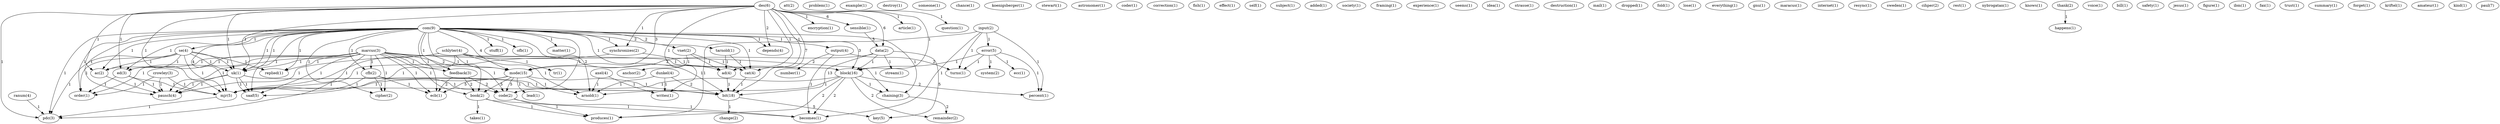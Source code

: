 digraph G {
  com [ label="com(9)" ];
  vnet [ label="vnet(2)" ];
  stuff [ label="stuff(1)" ];
  output [ label="output(4)" ];
  ofb [ label="ofb(1)" ];
  se [ label="se(4)" ];
  depends [ label="depends(4)" ];
  tarnold [ label="tarnold(1)" ];
  synchronizes [ label="synchronizes(2)" ];
  matter [ label="matter(1)" ];
  uk [ label="uk(1)" ];
  cat [ label="cat(4)" ];
  uk [ label="uk(1)" ];
  block [ label="block(16)" ];
  chaining [ label="chaining(3)" ];
  ad [ label="ad(4)" ];
  replied [ label="replied(1)" ];
  feedback [ label="feedback(3)" ];
  saaf [ label="saaf(5)" ];
  mode [ label="mode(15)" ];
  book [ label="book(2)" ];
  cfb [ label="cfb(2)" ];
  code [ label="code(2)" ];
  ac [ label="ac(2)" ];
  ed [ label="ed(3)" ];
  ecb [ label="ecb(1)" ];
  pausch [ label="pausch(4)" ];
  cipher [ label="cipher(2)" ];
  order [ label="order(1)" ];
  mjr [ label="mjr(5)" ];
  arnold [ label="arnold(1)" ];
  pdc [ label="pdc(3)" ];
  att [ label="att(2)" ];
  anchor [ label="anchor(2)" ];
  problem [ label="problem(1)" ];
  number [ label="number(1)" ];
  turns [ label="turns(1)" ];
  becomes [ label="becomes(1)" ];
  example [ label="example(1)" ];
  destroy [ label="destroy(1)" ];
  des [ label="des(6)" ];
  encryption [ label="encryption(1)" ];
  sensible [ label="sensible(1)" ];
  data [ label="data(2)" ];
  article [ label="article(1)" ];
  bit [ label="bit(18)" ];
  question [ label="question(1)" ];
  writes [ label="writes(1)" ];
  someone [ label="someone(1)" ];
  chance [ label="chance(1)" ];
  koenigsberger [ label="koenigsberger(1)" ];
  stewart [ label="stewart(1)" ];
  astronomer [ label="astronomer(1)" ];
  coder [ label="coder(1)" ];
  input [ label="input(2)" ];
  error [ label="error(5)" ];
  percent [ label="percent(1)" ];
  produces [ label="produces(1)" ];
  correction [ label="correction(1)" ];
  system [ label="system(2)" ];
  ecc [ label="ecc(1)" ];
  fish [ label="fish(1)" ];
  effect [ label="effect(1)" ];
  stream [ label="stream(1)" ];
  key [ label="key(5)" ];
  self [ label="self(1)" ];
  subject [ label="subject(1)" ];
  added [ label="added(1)" ];
  society [ label="society(1)" ];
  framing [ label="framing(1)" ];
  experience [ label="experience(1)" ];
  seems [ label="seems(1)" ];
  idea [ label="idea(1)" ];
  strasse [ label="strasse(1)" ];
  destruction [ label="destruction(1)" ];
  marcus [ label="marcus(3)" ];
  mail [ label="mail(1)" ];
  remainder [ label="remainder(2)" ];
  dunkel [ label="dunkel(4)" ];
  dropped [ label="dropped(1)" ];
  fold [ label="fold(1)" ];
  schlyter [ label="schlyter(4)" ];
  tr [ label="tr(1)" ];
  lead [ label="lead(1)" ];
  change [ label="change(2)" ];
  takes [ label="takes(1)" ];
  crowley [ label="crowley(3)" ];
  lose [ label="lose(1)" ];
  everything [ label="everything(1)" ];
  gnu [ label="gnu(1)" ];
  axel [ label="axel(4)" ];
  maracus [ label="maracus(1)" ];
  internet [ label="internet(1)" ];
  resync [ label="resync(1)" ];
  sweden [ label="sweden(1)" ];
  cihper [ label="cihper(2)" ];
  rest [ label="rest(1)" ];
  nybrogatan [ label="nybrogatan(1)" ];
  knows [ label="knows(1)" ];
  thank [ label="thank(2)" ];
  happens [ label="happens(1)" ];
  voice [ label="voice(1)" ];
  bill [ label="bill(1)" ];
  safety [ label="safety(1)" ];
  jesus [ label="jesus(1)" ];
  figure [ label="figure(1)" ];
  ibm [ label="ibm(1)" ];
  fax [ label="fax(1)" ];
  trust [ label="trust(1)" ];
  summary [ label="summary(1)" ];
  forget [ label="forget(1)" ];
  ranum [ label="ranum(4)" ];
  kriftel [ label="kriftel(1)" ];
  amateur [ label="amateur(1)" ];
  kind [ label="kind(1)" ];
  paul [ label="paul(7)" ];
  com -> vnet [ label="2" ];
  com -> stuff [ label="1" ];
  com -> output [ label="1" ];
  com -> ofb [ label="1" ];
  com -> se [ label="1" ];
  com -> depends [ label="1" ];
  com -> tarnold [ label="2" ];
  com -> synchronizes [ label="1" ];
  com -> matter [ label="1" ];
  com -> uk [ label="1" ];
  com -> cat [ label="1" ];
  com -> uk [ label="1" ];
  com -> block [ label="3" ];
  com -> chaining [ label="1" ];
  com -> ad [ label="1" ];
  com -> replied [ label="1" ];
  com -> feedback [ label="1" ];
  com -> saaf [ label="1" ];
  com -> mode [ label="4" ];
  com -> book [ label="1" ];
  com -> cfb [ label="1" ];
  com -> code [ label="1" ];
  com -> ac [ label="1" ];
  com -> ed [ label="1" ];
  com -> ecb [ label="1" ];
  com -> pausch [ label="1" ];
  com -> cipher [ label="1" ];
  com -> order [ label="1" ];
  com -> mjr [ label="4" ];
  com -> arnold [ label="2" ];
  com -> pdc [ label="1" ];
  vnet -> anchor [ label="1" ];
  vnet -> cat [ label="1" ];
  vnet -> ad [ label="1" ];
  output -> number [ label="2" ];
  output -> turns [ label="2" ];
  output -> becomes [ label="1" ];
  des -> encryption [ label="1" ];
  des -> sensible [ label="6" ];
  des -> depends [ label="2" ];
  des -> data [ label="6" ];
  des -> synchronizes [ label="1" ];
  des -> article [ label="1" ];
  des -> uk [ label="1" ];
  des -> cat [ label="1" ];
  des -> uk [ label="1" ];
  des -> block [ label="1" ];
  des -> ad [ label="1" ];
  des -> mode [ label="3" ];
  des -> bit [ label="7" ];
  des -> ac [ label="1" ];
  des -> ed [ label="1" ];
  des -> question [ label="1" ];
  des -> mjr [ label="1" ];
  des -> writes [ label="1" ];
  des -> pdc [ label="1" ];
  se -> uk [ label="1" ];
  se -> uk [ label="1" ];
  se -> replied [ label="1" ];
  se -> ac [ label="1" ];
  se -> ed [ label="1" ];
  se -> order [ label="1" ];
  se -> mjr [ label="1" ];
  se -> pdc [ label="1" ];
  sensible -> data [ label="5" ];
  input -> error [ label="1" ];
  input -> turns [ label="1" ];
  input -> percent [ label="1" ];
  input -> produces [ label="1" ];
  input -> becomes [ label="1" ];
  error -> system [ label="1" ];
  error -> turns [ label="1" ];
  error -> block [ label="1" ];
  error -> percent [ label="1" ];
  error -> ecc [ label="1" ];
  data -> block [ label="1" ];
  data -> mode [ label="2" ];
  data -> bit [ label="13" ];
  data -> stream [ label="1" ];
  data -> key [ label="5" ];
  tarnold -> cat [ label="1" ];
  tarnold -> ad [ label="1" ];
  synchronizes -> block [ label="1" ];
  synchronizes -> mjr [ label="1" ];
  uk -> saaf [ label="1" ];
  uk -> bit [ label="1" ];
  uk -> pausch [ label="1" ];
  cat -> bit [ label="1" ];
  marcus -> uk [ label="1" ];
  marcus -> block [ label="1" ];
  marcus -> chaining [ label="1" ];
  marcus -> replied [ label="1" ];
  marcus -> feedback [ label="1" ];
  marcus -> saaf [ label="1" ];
  marcus -> mode [ label="2" ];
  marcus -> book [ label="1" ];
  marcus -> cfb [ label="1" ];
  marcus -> code [ label="1" ];
  marcus -> ac [ label="1" ];
  marcus -> ed [ label="1" ];
  marcus -> ecb [ label="1" ];
  marcus -> pausch [ label="1" ];
  marcus -> cipher [ label="1" ];
  marcus -> order [ label="1" ];
  marcus -> pdc [ label="1" ];
  uk -> saaf [ label="1" ];
  uk -> bit [ label="1" ];
  uk -> pausch [ label="1" ];
  block -> chaining [ label="1" ];
  block -> percent [ label="2" ];
  block -> remainder [ label="2" ];
  block -> produces [ label="2" ];
  block -> becomes [ label="2" ];
  block -> mjr [ label="1" ];
  block -> arnold [ label="1" ];
  chaining -> remainder [ label="2" ];
  ad -> bit [ label="1" ];
  dunkel -> bit [ label="2" ];
  dunkel -> writes [ label="1" ];
  dunkel -> arnold [ label="1" ];
  feedback -> book [ label="2" ];
  feedback -> code [ label="2" ];
  feedback -> ecb [ label="2" ];
  schlyter -> saaf [ label="1" ];
  schlyter -> mode [ label="1" ];
  schlyter -> bit [ label="1" ];
  schlyter -> tr [ label="1" ];
  schlyter -> pausch [ label="1" ];
  schlyter -> mjr [ label="1" ];
  schlyter -> arnold [ label="1" ];
  mode -> bit [ label="1" ];
  mode -> book [ label="5" ];
  mode -> lead [ label="1" ];
  mode -> code [ label="5" ];
  mode -> ecb [ label="5" ];
  mode -> mjr [ label="1" ];
  mode -> arnold [ label="1" ];
  bit -> change [ label="1" ];
  bit -> key [ label="5" ];
  book -> takes [ label="1" ];
  book -> produces [ label="1" ];
  book -> becomes [ label="1" ];
  crowley -> pausch [ label="1" ];
  crowley -> order [ label="1" ];
  crowley -> mjr [ label="1" ];
  cfb -> code [ label="1" ];
  cfb -> ecb [ label="1" ];
  cfb -> cipher [ label="1" ];
  cfb -> mjr [ label="1" ];
  axel -> writes [ label="1" ];
  axel -> arnold [ label="1" ];
  code -> produces [ label="1" ];
  code -> becomes [ label="1" ];
  thank -> happens [ label="1" ];
  ac -> pausch [ label="1" ];
  ed -> pausch [ label="1" ];
  ed -> order [ label="1" ];
  ed -> mjr [ label="1" ];
  mjr -> pdc [ label="1" ];
  ranum -> pdc [ label="1" ];
}
